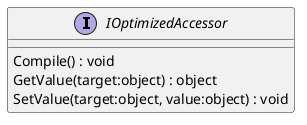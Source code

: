 @startuml
interface IOptimizedAccessor {
    Compile() : void
    GetValue(target:object) : object
    SetValue(target:object, value:object) : void
}
@enduml
